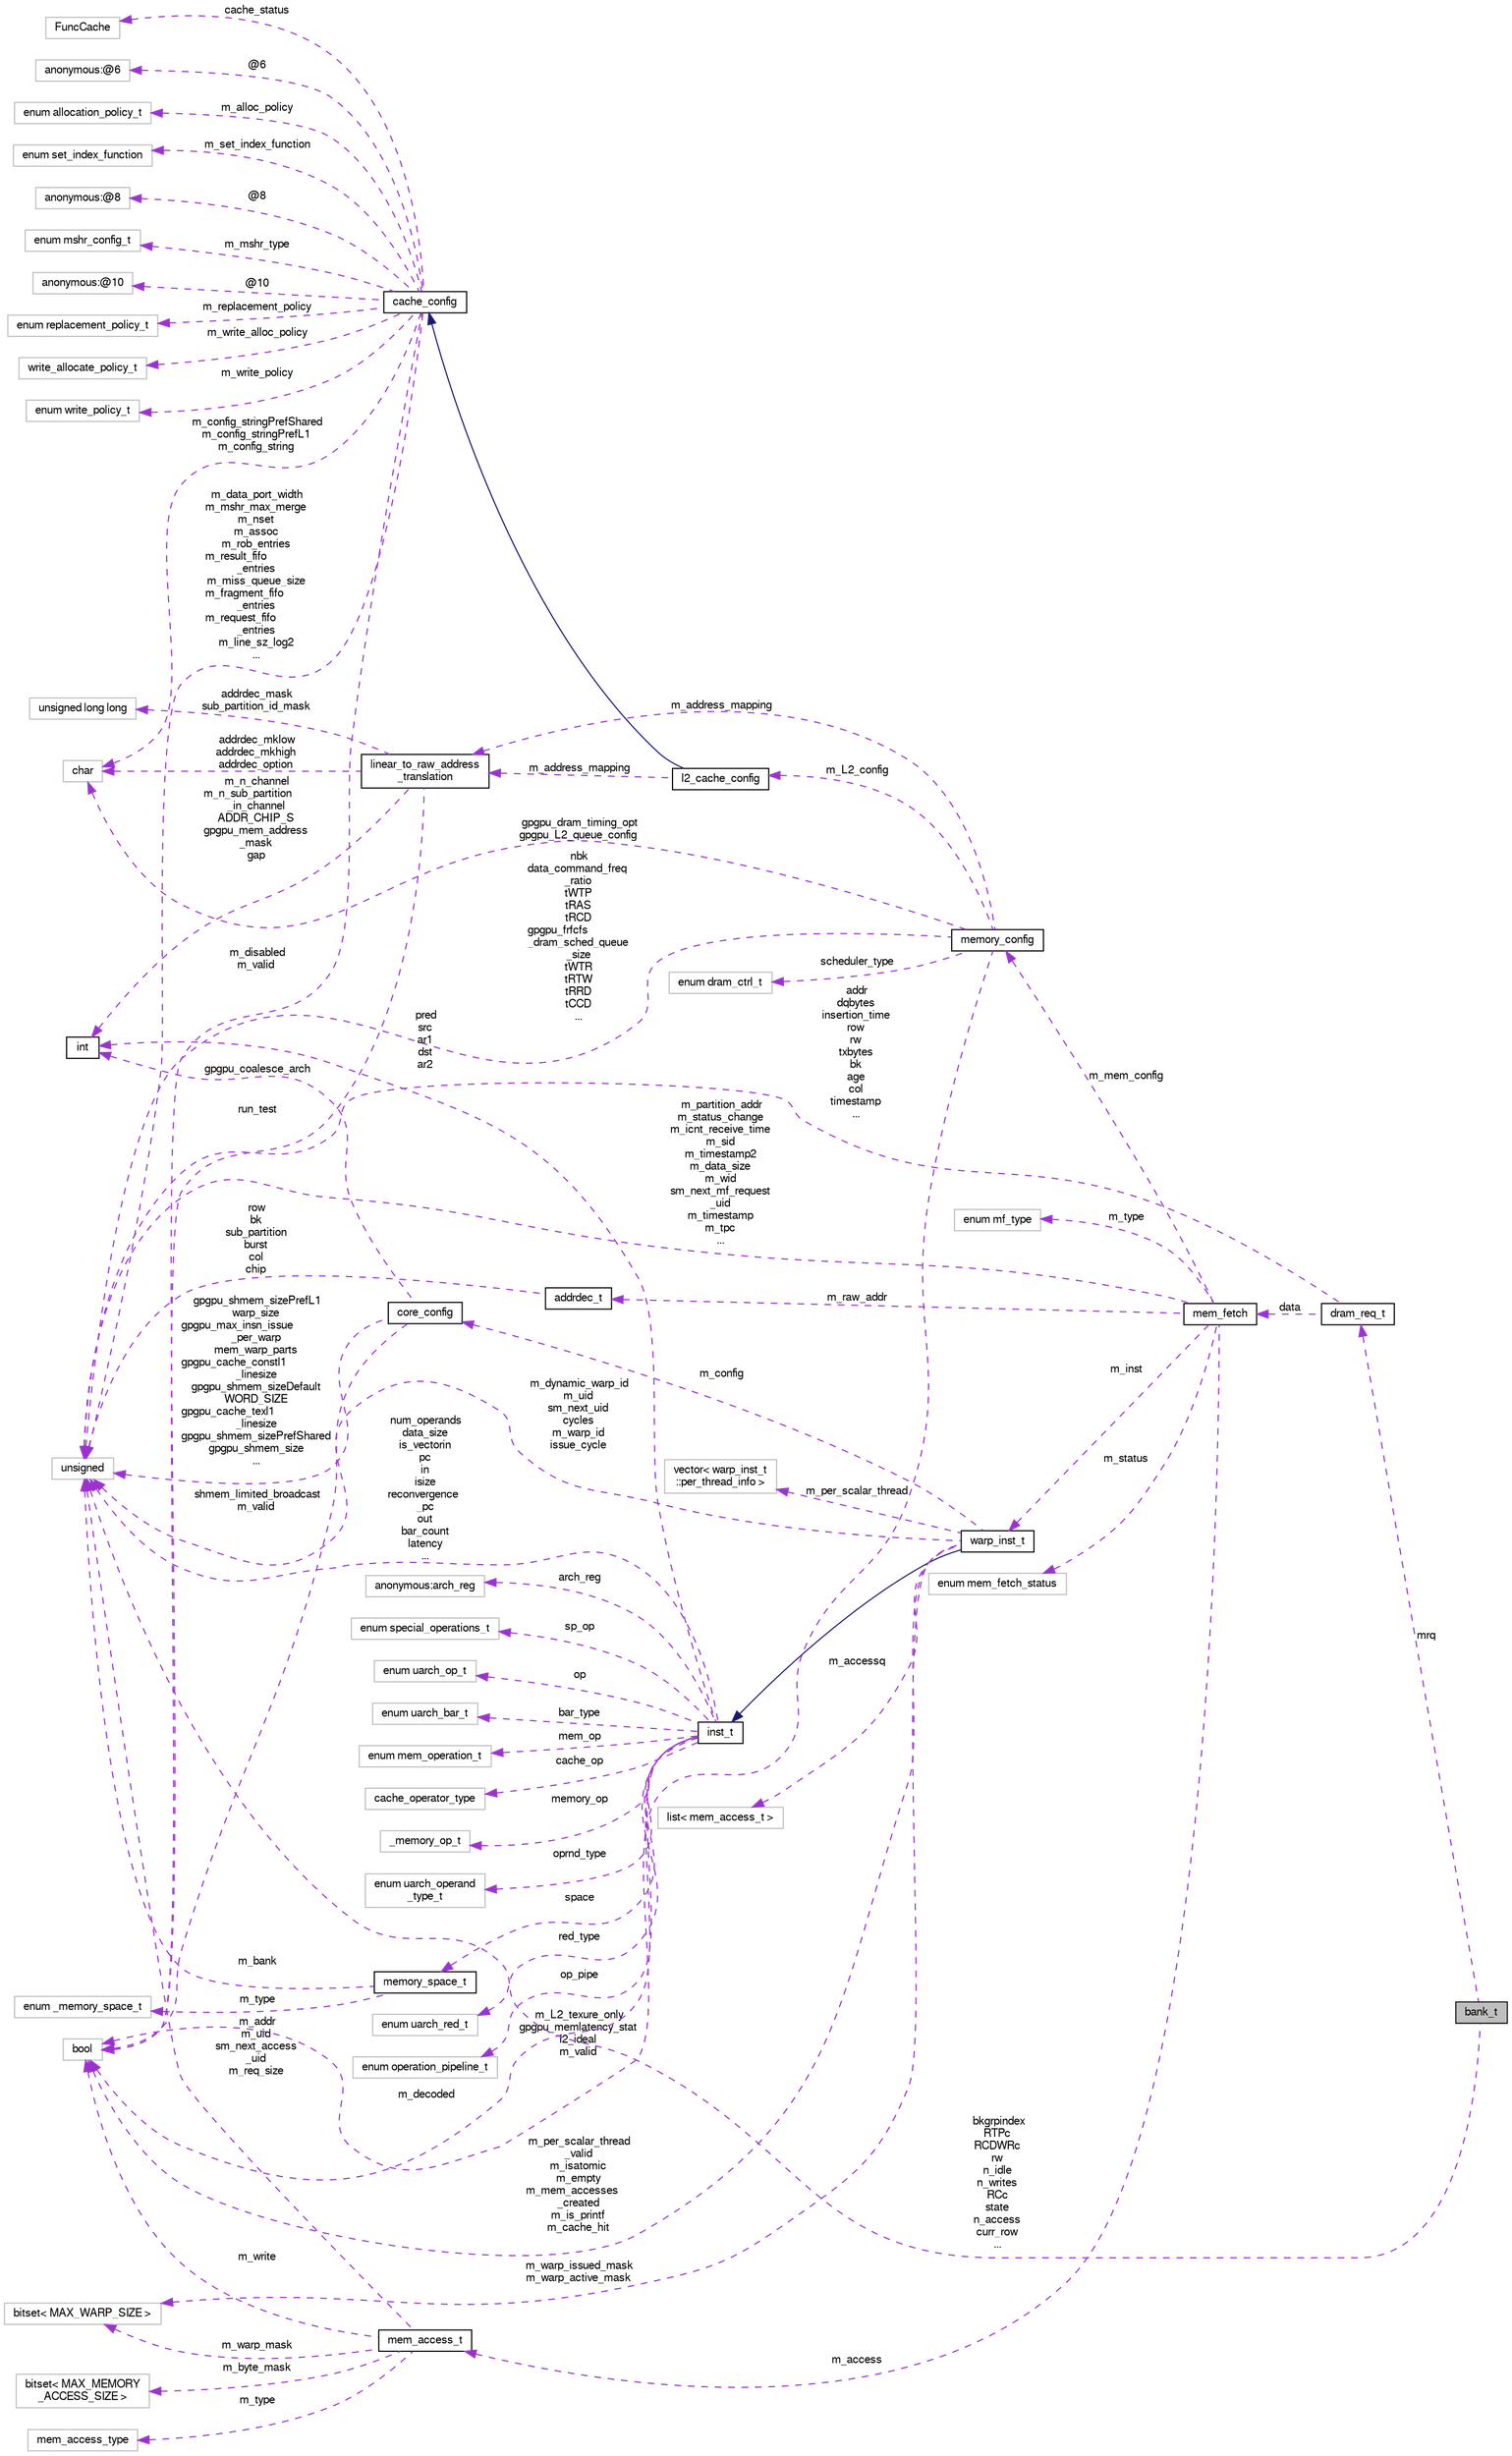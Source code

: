 digraph "bank_t"
{
  bgcolor="transparent";
  edge [fontname="FreeSans",fontsize="10",labelfontname="FreeSans",labelfontsize="10"];
  node [fontname="FreeSans",fontsize="10",shape=record];
  rankdir="LR";
  Node1 [label="bank_t",height=0.2,width=0.4,color="black", fillcolor="grey75", style="filled", fontcolor="black"];
  Node2 -> Node1 [dir="back",color="darkorchid3",fontsize="10",style="dashed",label=" mrq" ,fontname="FreeSans"];
  Node2 [label="dram_req_t",height=0.2,width=0.4,color="black",URL="$classdram__req__t.html"];
  Node3 -> Node2 [dir="back",color="darkorchid3",fontsize="10",style="dashed",label=" data" ,fontname="FreeSans"];
  Node3 [label="mem_fetch",height=0.2,width=0.4,color="black",URL="$classmem__fetch.html"];
  Node4 -> Node3 [dir="back",color="darkorchid3",fontsize="10",style="dashed",label=" m_type" ,fontname="FreeSans"];
  Node4 [label="enum mf_type",height=0.2,width=0.4,color="grey75"];
  Node5 -> Node3 [dir="back",color="darkorchid3",fontsize="10",style="dashed",label=" m_mem_config" ,fontname="FreeSans"];
  Node5 [label="memory_config",height=0.2,width=0.4,color="black",URL="$structmemory__config.html"];
  Node6 -> Node5 [dir="back",color="darkorchid3",fontsize="10",style="dashed",label=" scheduler_type" ,fontname="FreeSans"];
  Node6 [label="enum dram_ctrl_t",height=0.2,width=0.4,color="grey75"];
  Node7 -> Node5 [dir="back",color="darkorchid3",fontsize="10",style="dashed",label=" gpgpu_dram_timing_opt\ngpgpu_L2_queue_config" ,fontname="FreeSans"];
  Node7 [label="char",height=0.2,width=0.4,color="grey75"];
  Node8 -> Node5 [dir="back",color="darkorchid3",fontsize="10",style="dashed",label=" m_L2_texure_only\ngpgpu_memlatency_stat\nl2_ideal\nm_valid" ,fontname="FreeSans"];
  Node8 [label="bool",height=0.2,width=0.4,color="grey75"];
  Node9 -> Node5 [dir="back",color="darkorchid3",fontsize="10",style="dashed",label=" nbk\ndata_command_freq\l_ratio\ntWTP\ntRAS\ntRCD\ngpgpu_frfcfs\l_dram_sched_queue\l_size\ntWTR\ntRTW\ntRRD\ntCCD\n..." ,fontname="FreeSans"];
  Node9 [label="unsigned",height=0.2,width=0.4,color="grey75"];
  Node10 -> Node5 [dir="back",color="darkorchid3",fontsize="10",style="dashed",label=" m_address_mapping" ,fontname="FreeSans"];
  Node10 [label="linear_to_raw_address\l_translation",height=0.2,width=0.4,color="black",URL="$classlinear__to__raw__address__translation.html"];
  Node11 -> Node10 [dir="back",color="darkorchid3",fontsize="10",style="dashed",label=" addrdec_mask\nsub_partition_id_mask" ,fontname="FreeSans"];
  Node11 [label="unsigned long long",height=0.2,width=0.4,color="grey75"];
  Node7 -> Node10 [dir="back",color="darkorchid3",fontsize="10",style="dashed",label=" addrdec_mklow\naddrdec_mkhigh\naddrdec_option" ,fontname="FreeSans"];
  Node12 -> Node10 [dir="back",color="darkorchid3",fontsize="10",style="dashed",label=" m_n_channel\nm_n_sub_partition\l_in_channel\nADDR_CHIP_S\ngpgpu_mem_address\l_mask\ngap" ,fontname="FreeSans"];
  Node12 [label="int",height=0.2,width=0.4,color="black",URL="$classint.html"];
  Node8 -> Node10 [dir="back",color="darkorchid3",fontsize="10",style="dashed",label=" run_test" ,fontname="FreeSans"];
  Node13 -> Node5 [dir="back",color="darkorchid3",fontsize="10",style="dashed",label=" m_L2_config" ,fontname="FreeSans"];
  Node13 [label="l2_cache_config",height=0.2,width=0.4,color="black",URL="$classl2__cache__config.html"];
  Node14 -> Node13 [dir="back",color="midnightblue",fontsize="10",style="solid",fontname="FreeSans"];
  Node14 [label="cache_config",height=0.2,width=0.4,color="black",URL="$classcache__config.html"];
  Node7 -> Node14 [dir="back",color="darkorchid3",fontsize="10",style="dashed",label=" m_config_stringPrefShared\nm_config_stringPrefL1\nm_config_string" ,fontname="FreeSans"];
  Node15 -> Node14 [dir="back",color="darkorchid3",fontsize="10",style="dashed",label=" m_write_alloc_policy" ,fontname="FreeSans"];
  Node15 [label="write_allocate_policy_t",height=0.2,width=0.4,color="grey75"];
  Node16 -> Node14 [dir="back",color="darkorchid3",fontsize="10",style="dashed",label=" m_write_policy" ,fontname="FreeSans"];
  Node16 [label="enum write_policy_t",height=0.2,width=0.4,color="grey75"];
  Node8 -> Node14 [dir="back",color="darkorchid3",fontsize="10",style="dashed",label=" m_disabled\nm_valid" ,fontname="FreeSans"];
  Node17 -> Node14 [dir="back",color="darkorchid3",fontsize="10",style="dashed",label=" cache_status" ,fontname="FreeSans"];
  Node17 [label="FuncCache",height=0.2,width=0.4,color="grey75"];
  Node18 -> Node14 [dir="back",color="darkorchid3",fontsize="10",style="dashed",label=" @6" ,fontname="FreeSans"];
  Node18 [label="anonymous:@6",height=0.2,width=0.4,color="grey75"];
  Node19 -> Node14 [dir="back",color="darkorchid3",fontsize="10",style="dashed",label=" m_alloc_policy" ,fontname="FreeSans"];
  Node19 [label="enum allocation_policy_t",height=0.2,width=0.4,color="grey75"];
  Node20 -> Node14 [dir="back",color="darkorchid3",fontsize="10",style="dashed",label=" m_set_index_function" ,fontname="FreeSans"];
  Node20 [label="enum set_index_function",height=0.2,width=0.4,color="grey75"];
  Node21 -> Node14 [dir="back",color="darkorchid3",fontsize="10",style="dashed",label=" @8" ,fontname="FreeSans"];
  Node21 [label="anonymous:@8",height=0.2,width=0.4,color="grey75"];
  Node22 -> Node14 [dir="back",color="darkorchid3",fontsize="10",style="dashed",label=" m_mshr_type" ,fontname="FreeSans"];
  Node22 [label="enum mshr_config_t",height=0.2,width=0.4,color="grey75"];
  Node9 -> Node14 [dir="back",color="darkorchid3",fontsize="10",style="dashed",label=" m_data_port_width\nm_mshr_max_merge\nm_nset\nm_assoc\nm_rob_entries\nm_result_fifo\l_entries\nm_miss_queue_size\nm_fragment_fifo\l_entries\nm_request_fifo\l_entries\nm_line_sz_log2\n..." ,fontname="FreeSans"];
  Node23 -> Node14 [dir="back",color="darkorchid3",fontsize="10",style="dashed",label=" @10" ,fontname="FreeSans"];
  Node23 [label="anonymous:@10",height=0.2,width=0.4,color="grey75"];
  Node24 -> Node14 [dir="back",color="darkorchid3",fontsize="10",style="dashed",label=" m_replacement_policy" ,fontname="FreeSans"];
  Node24 [label="enum replacement_policy_t",height=0.2,width=0.4,color="grey75"];
  Node10 -> Node13 [dir="back",color="darkorchid3",fontsize="10",style="dashed",label=" m_address_mapping" ,fontname="FreeSans"];
  Node25 -> Node3 [dir="back",color="darkorchid3",fontsize="10",style="dashed",label=" m_inst" ,fontname="FreeSans"];
  Node25 [label="warp_inst_t",height=0.2,width=0.4,color="black",URL="$classwarp__inst__t.html"];
  Node26 -> Node25 [dir="back",color="midnightblue",fontsize="10",style="solid",fontname="FreeSans"];
  Node26 [label="inst_t",height=0.2,width=0.4,color="black",URL="$classinst__t.html"];
  Node27 -> Node26 [dir="back",color="darkorchid3",fontsize="10",style="dashed",label=" arch_reg" ,fontname="FreeSans"];
  Node27 [label="anonymous:arch_reg",height=0.2,width=0.4,color="grey75"];
  Node28 -> Node26 [dir="back",color="darkorchid3",fontsize="10",style="dashed",label=" sp_op" ,fontname="FreeSans"];
  Node28 [label="enum special_operations_t",height=0.2,width=0.4,color="grey75"];
  Node29 -> Node26 [dir="back",color="darkorchid3",fontsize="10",style="dashed",label=" op" ,fontname="FreeSans"];
  Node29 [label="enum uarch_op_t",height=0.2,width=0.4,color="grey75"];
  Node30 -> Node26 [dir="back",color="darkorchid3",fontsize="10",style="dashed",label=" bar_type" ,fontname="FreeSans"];
  Node30 [label="enum uarch_bar_t",height=0.2,width=0.4,color="grey75"];
  Node31 -> Node26 [dir="back",color="darkorchid3",fontsize="10",style="dashed",label=" mem_op" ,fontname="FreeSans"];
  Node31 [label="enum mem_operation_t",height=0.2,width=0.4,color="grey75"];
  Node32 -> Node26 [dir="back",color="darkorchid3",fontsize="10",style="dashed",label=" cache_op" ,fontname="FreeSans"];
  Node32 [label="cache_operator_type",height=0.2,width=0.4,color="grey75"];
  Node33 -> Node26 [dir="back",color="darkorchid3",fontsize="10",style="dashed",label=" space" ,fontname="FreeSans"];
  Node33 [label="memory_space_t",height=0.2,width=0.4,color="black",URL="$classmemory__space__t.html"];
  Node34 -> Node33 [dir="back",color="darkorchid3",fontsize="10",style="dashed",label=" m_type" ,fontname="FreeSans"];
  Node34 [label="enum _memory_space_t",height=0.2,width=0.4,color="grey75"];
  Node9 -> Node33 [dir="back",color="darkorchid3",fontsize="10",style="dashed",label=" m_bank" ,fontname="FreeSans"];
  Node12 -> Node26 [dir="back",color="darkorchid3",fontsize="10",style="dashed",label=" pred\nsrc\nar1\ndst\nar2" ,fontname="FreeSans"];
  Node35 -> Node26 [dir="back",color="darkorchid3",fontsize="10",style="dashed",label=" memory_op" ,fontname="FreeSans"];
  Node35 [label="_memory_op_t",height=0.2,width=0.4,color="grey75"];
  Node8 -> Node26 [dir="back",color="darkorchid3",fontsize="10",style="dashed",label=" m_decoded" ,fontname="FreeSans"];
  Node36 -> Node26 [dir="back",color="darkorchid3",fontsize="10",style="dashed",label=" oprnd_type" ,fontname="FreeSans"];
  Node36 [label="enum uarch_operand\l_type_t",height=0.2,width=0.4,color="grey75"];
  Node37 -> Node26 [dir="back",color="darkorchid3",fontsize="10",style="dashed",label=" red_type" ,fontname="FreeSans"];
  Node37 [label="enum uarch_red_t",height=0.2,width=0.4,color="grey75"];
  Node9 -> Node26 [dir="back",color="darkorchid3",fontsize="10",style="dashed",label=" num_operands\ndata_size\nis_vectorin\npc\nin\nisize\nreconvergence\l_pc\nout\nbar_count\nlatency\n..." ,fontname="FreeSans"];
  Node38 -> Node26 [dir="back",color="darkorchid3",fontsize="10",style="dashed",label=" op_pipe" ,fontname="FreeSans"];
  Node38 [label="enum operation_pipeline_t",height=0.2,width=0.4,color="grey75"];
  Node39 -> Node25 [dir="back",color="darkorchid3",fontsize="10",style="dashed",label=" m_warp_issued_mask\nm_warp_active_mask" ,fontname="FreeSans"];
  Node39 [label="bitset\< MAX_WARP_SIZE \>",height=0.2,width=0.4,color="grey75"];
  Node40 -> Node25 [dir="back",color="darkorchid3",fontsize="10",style="dashed",label=" m_per_scalar_thread" ,fontname="FreeSans"];
  Node40 [label="vector\< warp_inst_t\l::per_thread_info \>",height=0.2,width=0.4,color="grey75"];
  Node41 -> Node25 [dir="back",color="darkorchid3",fontsize="10",style="dashed",label=" m_accessq" ,fontname="FreeSans"];
  Node41 [label="list\< mem_access_t \>",height=0.2,width=0.4,color="grey75"];
  Node42 -> Node25 [dir="back",color="darkorchid3",fontsize="10",style="dashed",label=" m_config" ,fontname="FreeSans"];
  Node42 [label="core_config",height=0.2,width=0.4,color="black",URL="$structcore__config.html"];
  Node12 -> Node42 [dir="back",color="darkorchid3",fontsize="10",style="dashed",label=" gpgpu_coalesce_arch" ,fontname="FreeSans"];
  Node8 -> Node42 [dir="back",color="darkorchid3",fontsize="10",style="dashed",label=" shmem_limited_broadcast\nm_valid" ,fontname="FreeSans"];
  Node9 -> Node42 [dir="back",color="darkorchid3",fontsize="10",style="dashed",label=" gpgpu_shmem_sizePrefL1\nwarp_size\ngpgpu_max_insn_issue\l_per_warp\nmem_warp_parts\ngpgpu_cache_constl1\l_linesize\ngpgpu_shmem_sizeDefault\nWORD_SIZE\ngpgpu_cache_texl1\l_linesize\ngpgpu_shmem_sizePrefShared\ngpgpu_shmem_size\n..." ,fontname="FreeSans"];
  Node8 -> Node25 [dir="back",color="darkorchid3",fontsize="10",style="dashed",label=" m_per_scalar_thread\l_valid\nm_isatomic\nm_empty\nm_mem_accesses\l_created\nm_is_printf\nm_cache_hit" ,fontname="FreeSans"];
  Node9 -> Node25 [dir="back",color="darkorchid3",fontsize="10",style="dashed",label=" m_dynamic_warp_id\nm_uid\nsm_next_uid\ncycles\nm_warp_id\nissue_cycle" ,fontname="FreeSans"];
  Node43 -> Node3 [dir="back",color="darkorchid3",fontsize="10",style="dashed",label=" m_raw_addr" ,fontname="FreeSans"];
  Node43 [label="addrdec_t",height=0.2,width=0.4,color="black",URL="$structaddrdec__t.html"];
  Node9 -> Node43 [dir="back",color="darkorchid3",fontsize="10",style="dashed",label=" row\nbk\nsub_partition\nburst\ncol\nchip" ,fontname="FreeSans"];
  Node44 -> Node3 [dir="back",color="darkorchid3",fontsize="10",style="dashed",label=" m_access" ,fontname="FreeSans"];
  Node44 [label="mem_access_t",height=0.2,width=0.4,color="black",URL="$classmem__access__t.html"];
  Node45 -> Node44 [dir="back",color="darkorchid3",fontsize="10",style="dashed",label=" m_byte_mask" ,fontname="FreeSans"];
  Node45 [label="bitset\< MAX_MEMORY\l_ACCESS_SIZE \>",height=0.2,width=0.4,color="grey75"];
  Node39 -> Node44 [dir="back",color="darkorchid3",fontsize="10",style="dashed",label=" m_warp_mask" ,fontname="FreeSans"];
  Node8 -> Node44 [dir="back",color="darkorchid3",fontsize="10",style="dashed",label=" m_write" ,fontname="FreeSans"];
  Node9 -> Node44 [dir="back",color="darkorchid3",fontsize="10",style="dashed",label=" m_addr\nm_uid\nsm_next_access\l_uid\nm_req_size" ,fontname="FreeSans"];
  Node46 -> Node44 [dir="back",color="darkorchid3",fontsize="10",style="dashed",label=" m_type" ,fontname="FreeSans"];
  Node46 [label="mem_access_type",height=0.2,width=0.4,color="grey75"];
  Node47 -> Node3 [dir="back",color="darkorchid3",fontsize="10",style="dashed",label=" m_status" ,fontname="FreeSans"];
  Node47 [label="enum mem_fetch_status",height=0.2,width=0.4,color="grey75"];
  Node9 -> Node3 [dir="back",color="darkorchid3",fontsize="10",style="dashed",label=" m_partition_addr\nm_status_change\nm_icnt_receive_time\nm_sid\nm_timestamp2\nm_data_size\nm_wid\nsm_next_mf_request\l_uid\nm_timestamp\nm_tpc\n..." ,fontname="FreeSans"];
  Node9 -> Node2 [dir="back",color="darkorchid3",fontsize="10",style="dashed",label=" addr\ndqbytes\ninsertion_time\nrow\nrw\ntxbytes\nbk\nage\ncol\ntimestamp\n..." ,fontname="FreeSans"];
  Node9 -> Node1 [dir="back",color="darkorchid3",fontsize="10",style="dashed",label=" bkgrpindex\nRTPc\nRCDWRc\nrw\nn_idle\nn_writes\nRCc\nstate\nn_access\ncurr_row\n..." ,fontname="FreeSans"];
}
